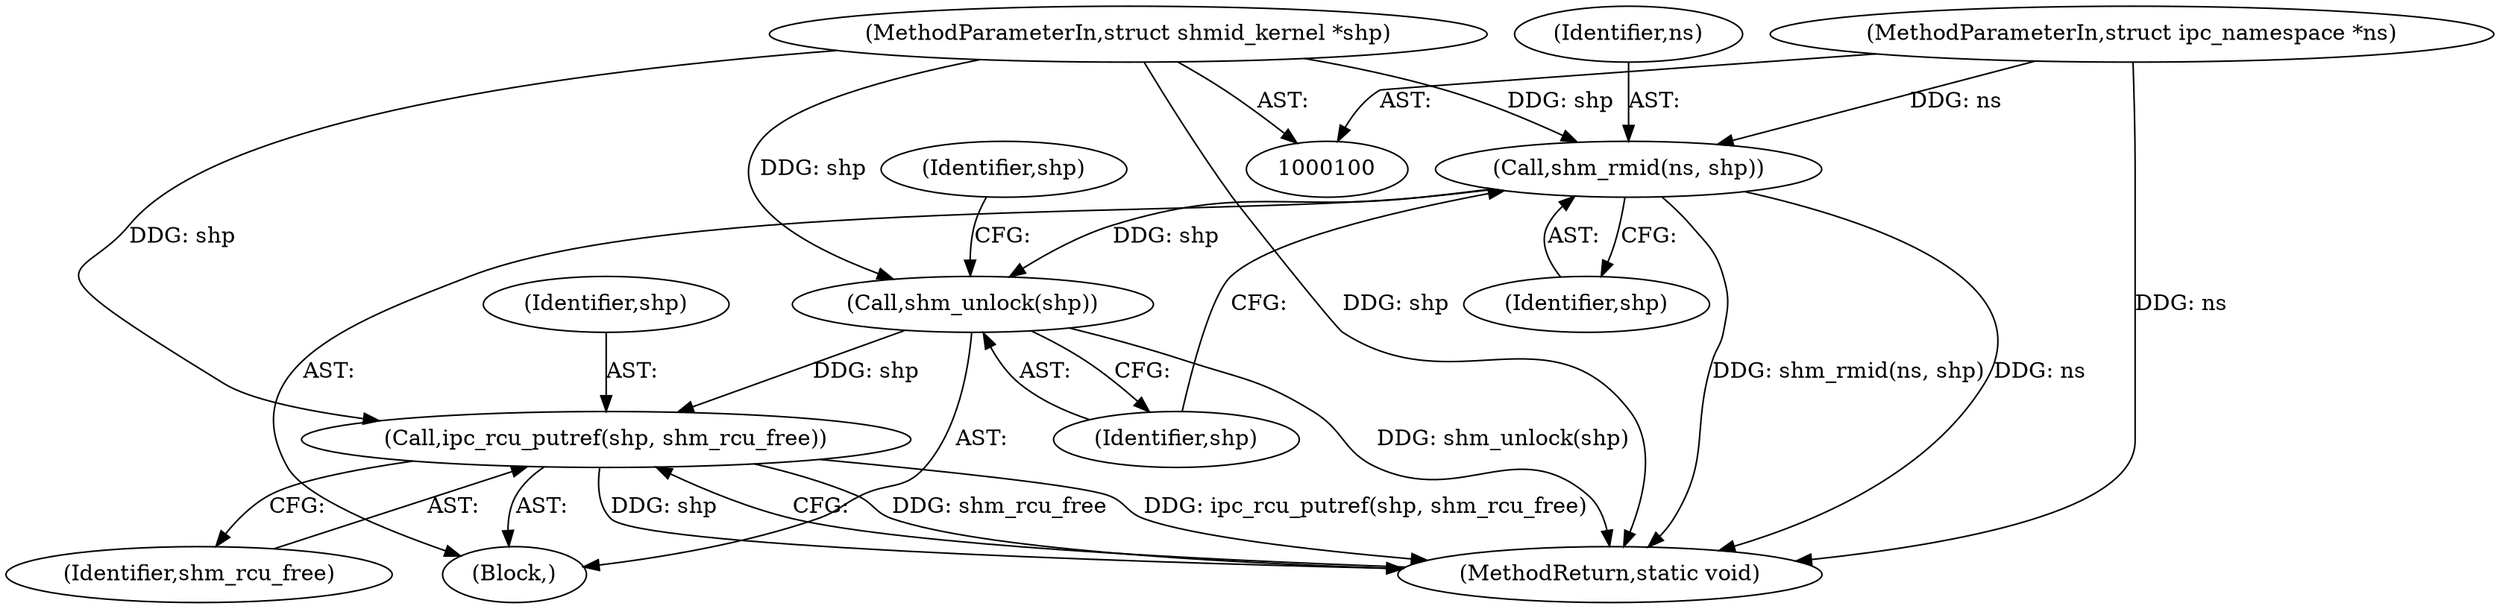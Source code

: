 digraph "0_linux_a399b29dfbaaaf91162b2dc5a5875dd51bbfa2a1_1@pointer" {
"1000117" [label="(Call,shm_rmid(ns, shp))"];
"1000101" [label="(MethodParameterIn,struct ipc_namespace *ns)"];
"1000102" [label="(MethodParameterIn,struct shmid_kernel *shp)"];
"1000120" [label="(Call,shm_unlock(shp))"];
"1000155" [label="(Call,ipc_rcu_putref(shp, shm_rcu_free))"];
"1000120" [label="(Call,shm_unlock(shp))"];
"1000101" [label="(MethodParameterIn,struct ipc_namespace *ns)"];
"1000118" [label="(Identifier,ns)"];
"1000102" [label="(MethodParameterIn,struct shmid_kernel *shp)"];
"1000121" [label="(Identifier,shp)"];
"1000119" [label="(Identifier,shp)"];
"1000126" [label="(Identifier,shp)"];
"1000103" [label="(Block,)"];
"1000157" [label="(Identifier,shm_rcu_free)"];
"1000117" [label="(Call,shm_rmid(ns, shp))"];
"1000156" [label="(Identifier,shp)"];
"1000155" [label="(Call,ipc_rcu_putref(shp, shm_rcu_free))"];
"1000158" [label="(MethodReturn,static void)"];
"1000117" -> "1000103"  [label="AST: "];
"1000117" -> "1000119"  [label="CFG: "];
"1000118" -> "1000117"  [label="AST: "];
"1000119" -> "1000117"  [label="AST: "];
"1000121" -> "1000117"  [label="CFG: "];
"1000117" -> "1000158"  [label="DDG: shm_rmid(ns, shp)"];
"1000117" -> "1000158"  [label="DDG: ns"];
"1000101" -> "1000117"  [label="DDG: ns"];
"1000102" -> "1000117"  [label="DDG: shp"];
"1000117" -> "1000120"  [label="DDG: shp"];
"1000101" -> "1000100"  [label="AST: "];
"1000101" -> "1000158"  [label="DDG: ns"];
"1000102" -> "1000100"  [label="AST: "];
"1000102" -> "1000158"  [label="DDG: shp"];
"1000102" -> "1000120"  [label="DDG: shp"];
"1000102" -> "1000155"  [label="DDG: shp"];
"1000120" -> "1000103"  [label="AST: "];
"1000120" -> "1000121"  [label="CFG: "];
"1000121" -> "1000120"  [label="AST: "];
"1000126" -> "1000120"  [label="CFG: "];
"1000120" -> "1000158"  [label="DDG: shm_unlock(shp)"];
"1000120" -> "1000155"  [label="DDG: shp"];
"1000155" -> "1000103"  [label="AST: "];
"1000155" -> "1000157"  [label="CFG: "];
"1000156" -> "1000155"  [label="AST: "];
"1000157" -> "1000155"  [label="AST: "];
"1000158" -> "1000155"  [label="CFG: "];
"1000155" -> "1000158"  [label="DDG: shm_rcu_free"];
"1000155" -> "1000158"  [label="DDG: ipc_rcu_putref(shp, shm_rcu_free)"];
"1000155" -> "1000158"  [label="DDG: shp"];
}
